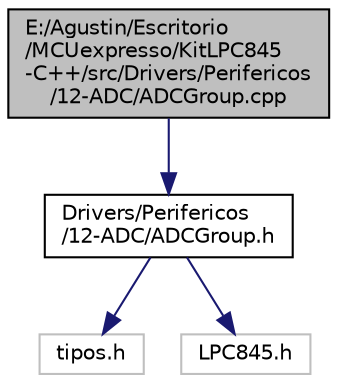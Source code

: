 digraph "E:/Agustin/Escritorio/MCUexpresso/KitLPC845-C++/src/Drivers/Perifericos/12-ADC/ADCGroup.cpp"
{
 // LATEX_PDF_SIZE
  edge [fontname="Helvetica",fontsize="10",labelfontname="Helvetica",labelfontsize="10"];
  node [fontname="Helvetica",fontsize="10",shape=record];
  Node1 [label="E:/Agustin/Escritorio\l/MCUexpresso/KitLPC845\l-C++/src/Drivers/Perifericos\l/12-ADC/ADCGroup.cpp",height=0.2,width=0.4,color="black", fillcolor="grey75", style="filled", fontcolor="black",tooltip="Objeto DAC."];
  Node1 -> Node2 [color="midnightblue",fontsize="10",style="solid",fontname="Helvetica"];
  Node2 [label="Drivers/Perifericos\l/12-ADC/ADCGroup.h",height=0.2,width=0.4,color="black", fillcolor="white", style="filled",URL="$_a_d_c_group_8h_source.html",tooltip=" "];
  Node2 -> Node3 [color="midnightblue",fontsize="10",style="solid",fontname="Helvetica"];
  Node3 [label="tipos.h",height=0.2,width=0.4,color="grey75", fillcolor="white", style="filled",tooltip=" "];
  Node2 -> Node4 [color="midnightblue",fontsize="10",style="solid",fontname="Helvetica"];
  Node4 [label="LPC845.h",height=0.2,width=0.4,color="grey75", fillcolor="white", style="filled",tooltip=" "];
}

